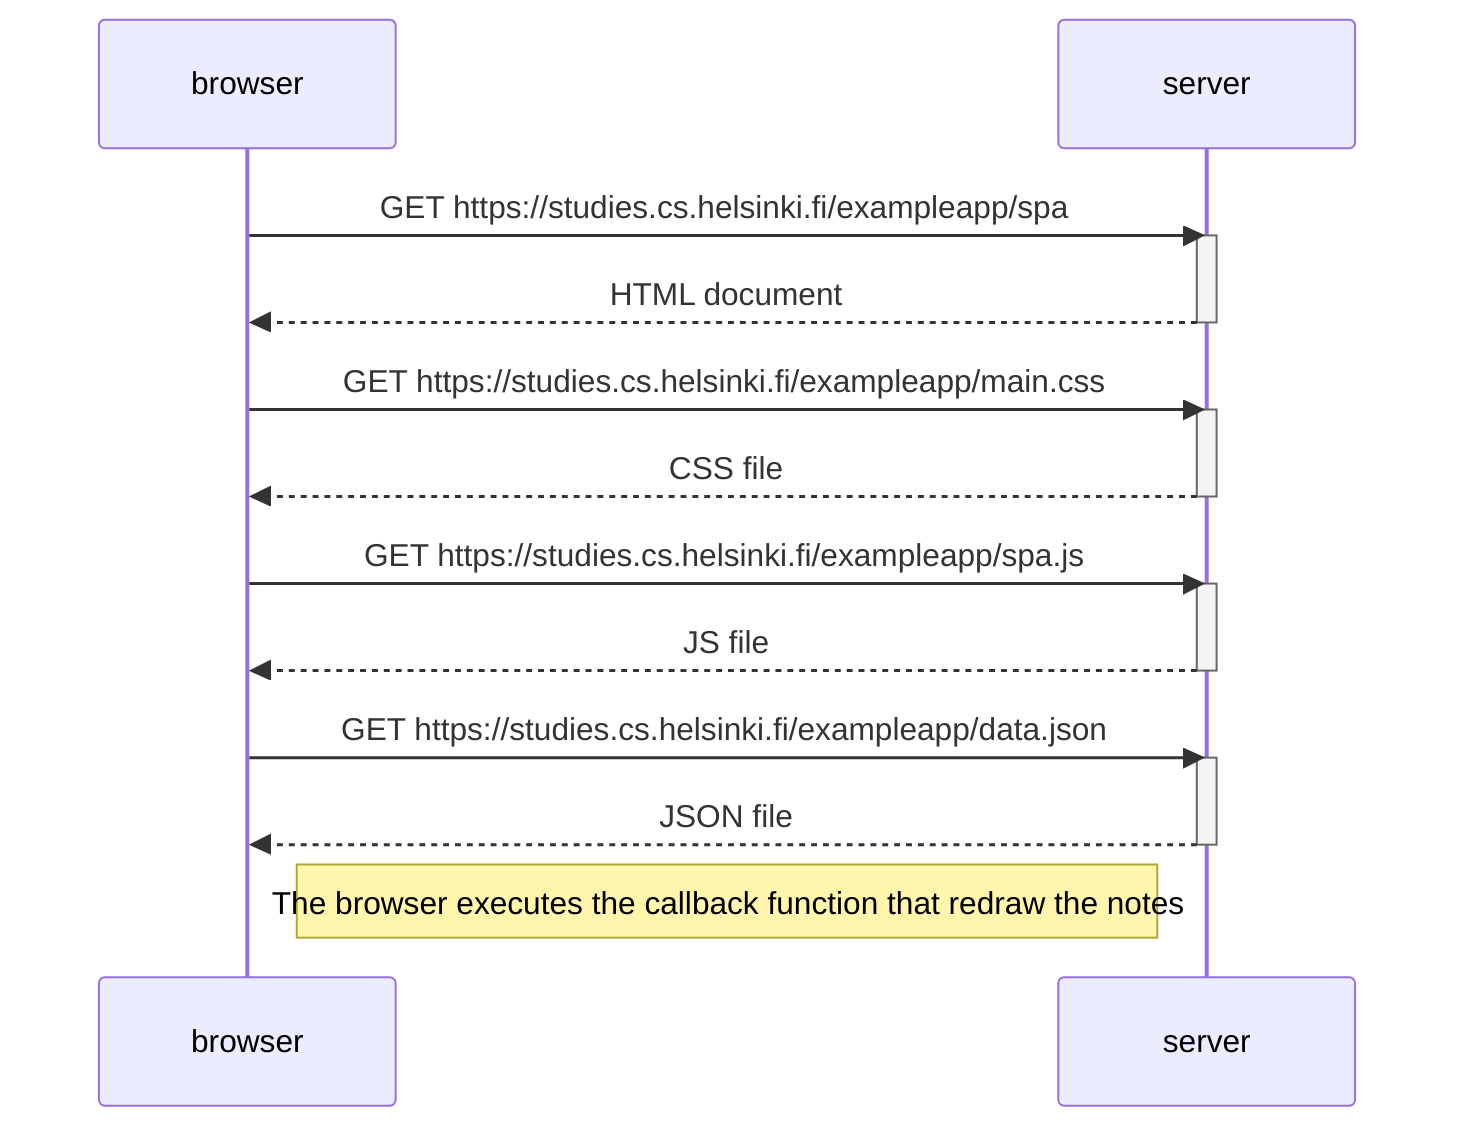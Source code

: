 sequenceDiagram

participant browser
participant server

browser->>server: GET https://studies.cs.helsinki.fi/exampleapp/spa
    activate server
    server-->>browser: HTML document
    deactivate server

browser->>server: GET https://studies.cs.helsinki.fi/exampleapp/main.css
    activate server
    server-->>browser: CSS file
    deactivate server

browser->>server: GET https://studies.cs.helsinki.fi/exampleapp/spa.js
    activate server
    server-->>browser: JS file
    deactivate server

browser->>server: GET https://studies.cs.helsinki.fi/exampleapp/data.json
    activate server
    server-->>browser: JSON file
    deactivate server

Note right of browser: The browser executes the callback function that redraw the notes